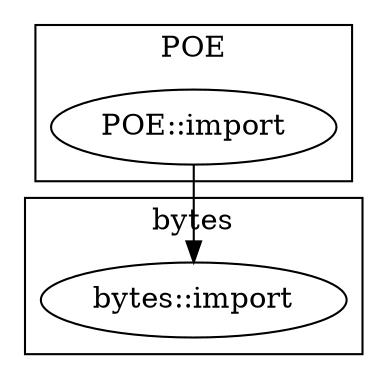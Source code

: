digraph {
graph [overlap=false]
subgraph cluster_POE {
	label="POE";
	"POE::import";
}
subgraph cluster_bytes {
	label="bytes";
	"bytes::import";
}
"POE::import" -> "bytes::import";
}
